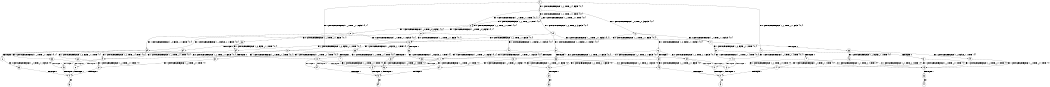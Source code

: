 digraph BCG {
size = "7, 10.5";
center = TRUE;
node [shape = circle];
0 [peripheries = 2];
0 -> 1 [label = "EX !0 !ATOMIC_EXCH_BRANCH (1, +1, TRUE, +1, 1, FALSE) !{0, 1}"];
0 -> 2 [label = "EX !1 !ATOMIC_EXCH_BRANCH (1, +1, TRUE, +1, 4, FALSE) !{0, 1}"];
0 -> 3 [label = "EX !0 !ATOMIC_EXCH_BRANCH (1, +1, TRUE, +1, 1, FALSE) !{0, 1}"];
1 -> 4 [label = "EX !1 !ATOMIC_EXCH_BRANCH (1, +1, TRUE, +1, 4, TRUE) !{0, 1}"];
1 -> 5 [label = "TERMINATE !0"];
2 -> 6 [label = "EX !1 !ATOMIC_EXCH_BRANCH (1, +0, TRUE, +0, 3, FALSE) !{0, 1}"];
2 -> 7 [label = "EX !0 !ATOMIC_EXCH_BRANCH (1, +1, TRUE, +1, 1, TRUE) !{0, 1}"];
2 -> 8 [label = "EX !0 !ATOMIC_EXCH_BRANCH (1, +1, TRUE, +1, 1, TRUE) !{0, 1}"];
3 -> 9 [label = "EX !1 !ATOMIC_EXCH_BRANCH (1, +1, TRUE, +1, 4, TRUE) !{0, 1}"];
3 -> 10 [label = "EX !1 !ATOMIC_EXCH_BRANCH (1, +1, TRUE, +1, 4, TRUE) !{0, 1}"];
3 -> 11 [label = "TERMINATE !0"];
4 -> 12 [label = "TERMINATE !0"];
4 -> 13 [label = "TERMINATE !1"];
5 -> 14 [label = "EX !1 !ATOMIC_EXCH_BRANCH (1, +1, TRUE, +1, 4, TRUE) !{1}"];
5 -> 15 [label = "EX !1 !ATOMIC_EXCH_BRANCH (1, +1, TRUE, +1, 4, TRUE) !{1}"];
6 -> 16 [label = "EX !1 !ATOMIC_EXCH_BRANCH (1, +0, FALSE, +1, 1, FALSE) !{0, 1}"];
6 -> 17 [label = "EX !0 !ATOMIC_EXCH_BRANCH (1, +1, TRUE, +1, 1, FALSE) !{0, 1}"];
6 -> 18 [label = "EX !0 !ATOMIC_EXCH_BRANCH (1, +1, TRUE, +1, 1, FALSE) !{0, 1}"];
7 -> 7 [label = "EX !0 !ATOMIC_EXCH_BRANCH (1, +1, TRUE, +1, 1, TRUE) !{0, 1}"];
7 -> 19 [label = "EX !1 !ATOMIC_EXCH_BRANCH (1, +0, TRUE, +0, 3, FALSE) !{0, 1}"];
7 -> 8 [label = "EX !0 !ATOMIC_EXCH_BRANCH (1, +1, TRUE, +1, 1, TRUE) !{0, 1}"];
8 -> 20 [label = "EX !1 !ATOMIC_EXCH_BRANCH (1, +0, TRUE, +0, 3, FALSE) !{0, 1}"];
8 -> 8 [label = "EX !0 !ATOMIC_EXCH_BRANCH (1, +1, TRUE, +1, 1, TRUE) !{0, 1}"];
8 -> 21 [label = "EX !1 !ATOMIC_EXCH_BRANCH (1, +0, TRUE, +0, 3, FALSE) !{0, 1}"];
9 -> 22 [label = "TERMINATE !0"];
9 -> 23 [label = "TERMINATE !1"];
10 -> 24 [label = "TERMINATE !0"];
10 -> 25 [label = "TERMINATE !1"];
11 -> 26 [label = "EX !1 !ATOMIC_EXCH_BRANCH (1, +1, TRUE, +1, 4, TRUE) !{1}"];
12 -> 27 [label = "TERMINATE !1"];
13 -> 27 [label = "TERMINATE !0"];
14 -> 27 [label = "TERMINATE !1"];
15 -> 28 [label = "TERMINATE !1"];
16 -> 29 [label = "EX !0 !ATOMIC_EXCH_BRANCH (1, +1, TRUE, +1, 1, FALSE) !{0, 1}"];
16 -> 30 [label = "TERMINATE !1"];
16 -> 31 [label = "EX !0 !ATOMIC_EXCH_BRANCH (1, +1, TRUE, +1, 1, FALSE) !{0, 1}"];
17 -> 32 [label = "EX !1 !ATOMIC_EXCH_BRANCH (1, +0, FALSE, +1, 1, TRUE) !{0, 1}"];
17 -> 33 [label = "TERMINATE !0"];
18 -> 34 [label = "EX !1 !ATOMIC_EXCH_BRANCH (1, +0, FALSE, +1, 1, TRUE) !{0, 1}"];
18 -> 35 [label = "EX !1 !ATOMIC_EXCH_BRANCH (1, +0, FALSE, +1, 1, TRUE) !{0, 1}"];
18 -> 36 [label = "TERMINATE !0"];
19 -> 17 [label = "EX !0 !ATOMIC_EXCH_BRANCH (1, +1, TRUE, +1, 1, FALSE) !{0, 1}"];
19 -> 37 [label = "EX !1 !ATOMIC_EXCH_BRANCH (1, +0, FALSE, +1, 1, FALSE) !{0, 1}"];
19 -> 18 [label = "EX !0 !ATOMIC_EXCH_BRANCH (1, +1, TRUE, +1, 1, FALSE) !{0, 1}"];
20 -> 38 [label = "EX !0 !ATOMIC_EXCH_BRANCH (1, +1, TRUE, +1, 1, FALSE) !{0, 1}"];
20 -> 39 [label = "EX !1 !ATOMIC_EXCH_BRANCH (1, +0, FALSE, +1, 1, FALSE) !{0, 1}"];
20 -> 18 [label = "EX !0 !ATOMIC_EXCH_BRANCH (1, +1, TRUE, +1, 1, FALSE) !{0, 1}"];
21 -> 39 [label = "EX !1 !ATOMIC_EXCH_BRANCH (1, +0, FALSE, +1, 1, FALSE) !{0, 1}"];
21 -> 18 [label = "EX !0 !ATOMIC_EXCH_BRANCH (1, +1, TRUE, +1, 1, FALSE) !{0, 1}"];
21 -> 40 [label = "EX !1 !ATOMIC_EXCH_BRANCH (1, +0, FALSE, +1, 1, FALSE) !{0, 1}"];
22 -> 41 [label = "TERMINATE !1"];
23 -> 41 [label = "TERMINATE !0"];
24 -> 42 [label = "TERMINATE !1"];
25 -> 42 [label = "TERMINATE !0"];
26 -> 42 [label = "TERMINATE !1"];
27 -> 43 [label = "exit"];
28 -> 44 [label = "exit"];
29 -> 12 [label = "TERMINATE !0"];
29 -> 13 [label = "TERMINATE !1"];
30 -> 45 [label = "EX !0 !ATOMIC_EXCH_BRANCH (1, +1, TRUE, +1, 1, FALSE) !{0}"];
30 -> 46 [label = "EX !0 !ATOMIC_EXCH_BRANCH (1, +1, TRUE, +1, 1, FALSE) !{0}"];
31 -> 24 [label = "TERMINATE !0"];
31 -> 25 [label = "TERMINATE !1"];
32 -> 4 [label = "EX !1 !ATOMIC_EXCH_BRANCH (1, +1, TRUE, +1, 4, TRUE) !{0, 1}"];
32 -> 47 [label = "TERMINATE !0"];
33 -> 48 [label = "EX !1 !ATOMIC_EXCH_BRANCH (1, +0, FALSE, +1, 1, TRUE) !{1}"];
33 -> 49 [label = "EX !1 !ATOMIC_EXCH_BRANCH (1, +0, FALSE, +1, 1, TRUE) !{1}"];
34 -> 9 [label = "EX !1 !ATOMIC_EXCH_BRANCH (1, +1, TRUE, +1, 4, TRUE) !{0, 1}"];
34 -> 50 [label = "TERMINATE !0"];
35 -> 9 [label = "EX !1 !ATOMIC_EXCH_BRANCH (1, +1, TRUE, +1, 4, TRUE) !{0, 1}"];
35 -> 10 [label = "EX !1 !ATOMIC_EXCH_BRANCH (1, +1, TRUE, +1, 4, TRUE) !{0, 1}"];
35 -> 51 [label = "TERMINATE !0"];
36 -> 52 [label = "EX !1 !ATOMIC_EXCH_BRANCH (1, +0, FALSE, +1, 1, TRUE) !{1}"];
37 -> 29 [label = "EX !0 !ATOMIC_EXCH_BRANCH (1, +1, TRUE, +1, 1, FALSE) !{0, 1}"];
37 -> 53 [label = "TERMINATE !1"];
37 -> 31 [label = "EX !0 !ATOMIC_EXCH_BRANCH (1, +1, TRUE, +1, 1, FALSE) !{0, 1}"];
38 -> 34 [label = "EX !1 !ATOMIC_EXCH_BRANCH (1, +0, FALSE, +1, 1, TRUE) !{0, 1}"];
38 -> 54 [label = "TERMINATE !0"];
39 -> 55 [label = "EX !0 !ATOMIC_EXCH_BRANCH (1, +1, TRUE, +1, 1, FALSE) !{0, 1}"];
39 -> 56 [label = "TERMINATE !1"];
39 -> 31 [label = "EX !0 !ATOMIC_EXCH_BRANCH (1, +1, TRUE, +1, 1, FALSE) !{0, 1}"];
40 -> 31 [label = "EX !0 !ATOMIC_EXCH_BRANCH (1, +1, TRUE, +1, 1, FALSE) !{0, 1}"];
40 -> 57 [label = "TERMINATE !1"];
41 -> 58 [label = "exit"];
42 -> 59 [label = "exit"];
45 -> 27 [label = "TERMINATE !0"];
46 -> 60 [label = "TERMINATE !0"];
47 -> 14 [label = "EX !1 !ATOMIC_EXCH_BRANCH (1, +1, TRUE, +1, 4, TRUE) !{1}"];
47 -> 15 [label = "EX !1 !ATOMIC_EXCH_BRANCH (1, +1, TRUE, +1, 4, TRUE) !{1}"];
48 -> 14 [label = "EX !1 !ATOMIC_EXCH_BRANCH (1, +1, TRUE, +1, 4, TRUE) !{1}"];
48 -> 15 [label = "EX !1 !ATOMIC_EXCH_BRANCH (1, +1, TRUE, +1, 4, TRUE) !{1}"];
49 -> 15 [label = "EX !1 !ATOMIC_EXCH_BRANCH (1, +1, TRUE, +1, 4, TRUE) !{1}"];
50 -> 61 [label = "EX !1 !ATOMIC_EXCH_BRANCH (1, +1, TRUE, +1, 4, TRUE) !{1}"];
51 -> 26 [label = "EX !1 !ATOMIC_EXCH_BRANCH (1, +1, TRUE, +1, 4, TRUE) !{1}"];
52 -> 26 [label = "EX !1 !ATOMIC_EXCH_BRANCH (1, +1, TRUE, +1, 4, TRUE) !{1}"];
53 -> 45 [label = "EX !0 !ATOMIC_EXCH_BRANCH (1, +1, TRUE, +1, 1, FALSE) !{0}"];
53 -> 46 [label = "EX !0 !ATOMIC_EXCH_BRANCH (1, +1, TRUE, +1, 1, FALSE) !{0}"];
54 -> 62 [label = "EX !1 !ATOMIC_EXCH_BRANCH (1, +0, FALSE, +1, 1, TRUE) !{1}"];
55 -> 22 [label = "TERMINATE !0"];
55 -> 23 [label = "TERMINATE !1"];
56 -> 63 [label = "EX !0 !ATOMIC_EXCH_BRANCH (1, +1, TRUE, +1, 1, FALSE) !{0}"];
57 -> 64 [label = "EX !0 !ATOMIC_EXCH_BRANCH (1, +1, TRUE, +1, 1, FALSE) !{0}"];
60 -> 65 [label = "exit"];
61 -> 41 [label = "TERMINATE !1"];
62 -> 61 [label = "EX !1 !ATOMIC_EXCH_BRANCH (1, +1, TRUE, +1, 4, TRUE) !{1}"];
63 -> 41 [label = "TERMINATE !0"];
64 -> 42 [label = "TERMINATE !0"];
}
